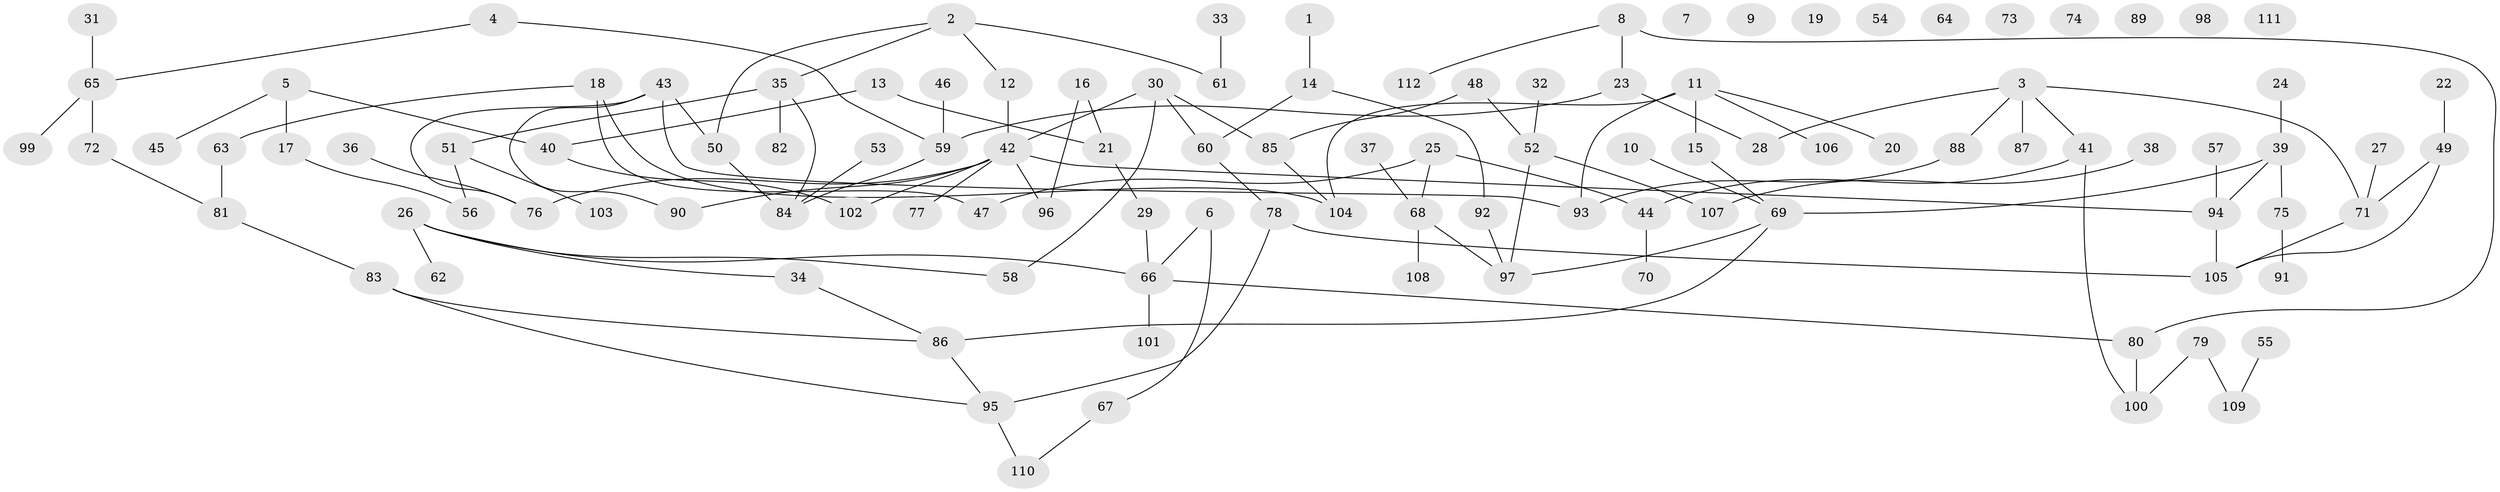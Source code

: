 // coarse degree distribution, {2: 0.2916666666666667, 4: 0.041666666666666664, 7: 0.041666666666666664, 3: 0.25, 5: 0.08333333333333333, 1: 0.16666666666666666, 11: 0.041666666666666664, 8: 0.041666666666666664, 6: 0.041666666666666664}
// Generated by graph-tools (version 1.1) at 2025/35/03/04/25 23:35:58]
// undirected, 112 vertices, 125 edges
graph export_dot {
  node [color=gray90,style=filled];
  1;
  2;
  3;
  4;
  5;
  6;
  7;
  8;
  9;
  10;
  11;
  12;
  13;
  14;
  15;
  16;
  17;
  18;
  19;
  20;
  21;
  22;
  23;
  24;
  25;
  26;
  27;
  28;
  29;
  30;
  31;
  32;
  33;
  34;
  35;
  36;
  37;
  38;
  39;
  40;
  41;
  42;
  43;
  44;
  45;
  46;
  47;
  48;
  49;
  50;
  51;
  52;
  53;
  54;
  55;
  56;
  57;
  58;
  59;
  60;
  61;
  62;
  63;
  64;
  65;
  66;
  67;
  68;
  69;
  70;
  71;
  72;
  73;
  74;
  75;
  76;
  77;
  78;
  79;
  80;
  81;
  82;
  83;
  84;
  85;
  86;
  87;
  88;
  89;
  90;
  91;
  92;
  93;
  94;
  95;
  96;
  97;
  98;
  99;
  100;
  101;
  102;
  103;
  104;
  105;
  106;
  107;
  108;
  109;
  110;
  111;
  112;
  1 -- 14;
  2 -- 12;
  2 -- 35;
  2 -- 50;
  2 -- 61;
  3 -- 28;
  3 -- 41;
  3 -- 71;
  3 -- 87;
  3 -- 88;
  4 -- 59;
  4 -- 65;
  5 -- 17;
  5 -- 40;
  5 -- 45;
  6 -- 66;
  6 -- 67;
  8 -- 23;
  8 -- 80;
  8 -- 112;
  10 -- 69;
  11 -- 15;
  11 -- 20;
  11 -- 93;
  11 -- 104;
  11 -- 106;
  12 -- 42;
  13 -- 21;
  13 -- 40;
  14 -- 60;
  14 -- 92;
  15 -- 69;
  16 -- 21;
  16 -- 96;
  17 -- 56;
  18 -- 47;
  18 -- 63;
  18 -- 104;
  21 -- 29;
  22 -- 49;
  23 -- 28;
  23 -- 59;
  24 -- 39;
  25 -- 44;
  25 -- 47;
  25 -- 68;
  26 -- 34;
  26 -- 58;
  26 -- 62;
  26 -- 66;
  27 -- 71;
  29 -- 66;
  30 -- 42;
  30 -- 58;
  30 -- 60;
  30 -- 85;
  31 -- 65;
  32 -- 52;
  33 -- 61;
  34 -- 86;
  35 -- 51;
  35 -- 82;
  35 -- 84;
  36 -- 76;
  37 -- 68;
  38 -- 107;
  39 -- 69;
  39 -- 75;
  39 -- 94;
  40 -- 102;
  41 -- 44;
  41 -- 100;
  42 -- 76;
  42 -- 77;
  42 -- 90;
  42 -- 94;
  42 -- 96;
  42 -- 102;
  43 -- 50;
  43 -- 76;
  43 -- 90;
  43 -- 93;
  44 -- 70;
  46 -- 59;
  48 -- 52;
  48 -- 85;
  49 -- 71;
  49 -- 105;
  50 -- 84;
  51 -- 56;
  51 -- 103;
  52 -- 97;
  52 -- 107;
  53 -- 84;
  55 -- 109;
  57 -- 94;
  59 -- 84;
  60 -- 78;
  63 -- 81;
  65 -- 72;
  65 -- 99;
  66 -- 80;
  66 -- 101;
  67 -- 110;
  68 -- 97;
  68 -- 108;
  69 -- 86;
  69 -- 97;
  71 -- 105;
  72 -- 81;
  75 -- 91;
  78 -- 95;
  78 -- 105;
  79 -- 100;
  79 -- 109;
  80 -- 100;
  81 -- 83;
  83 -- 86;
  83 -- 95;
  85 -- 104;
  86 -- 95;
  88 -- 93;
  92 -- 97;
  94 -- 105;
  95 -- 110;
}
